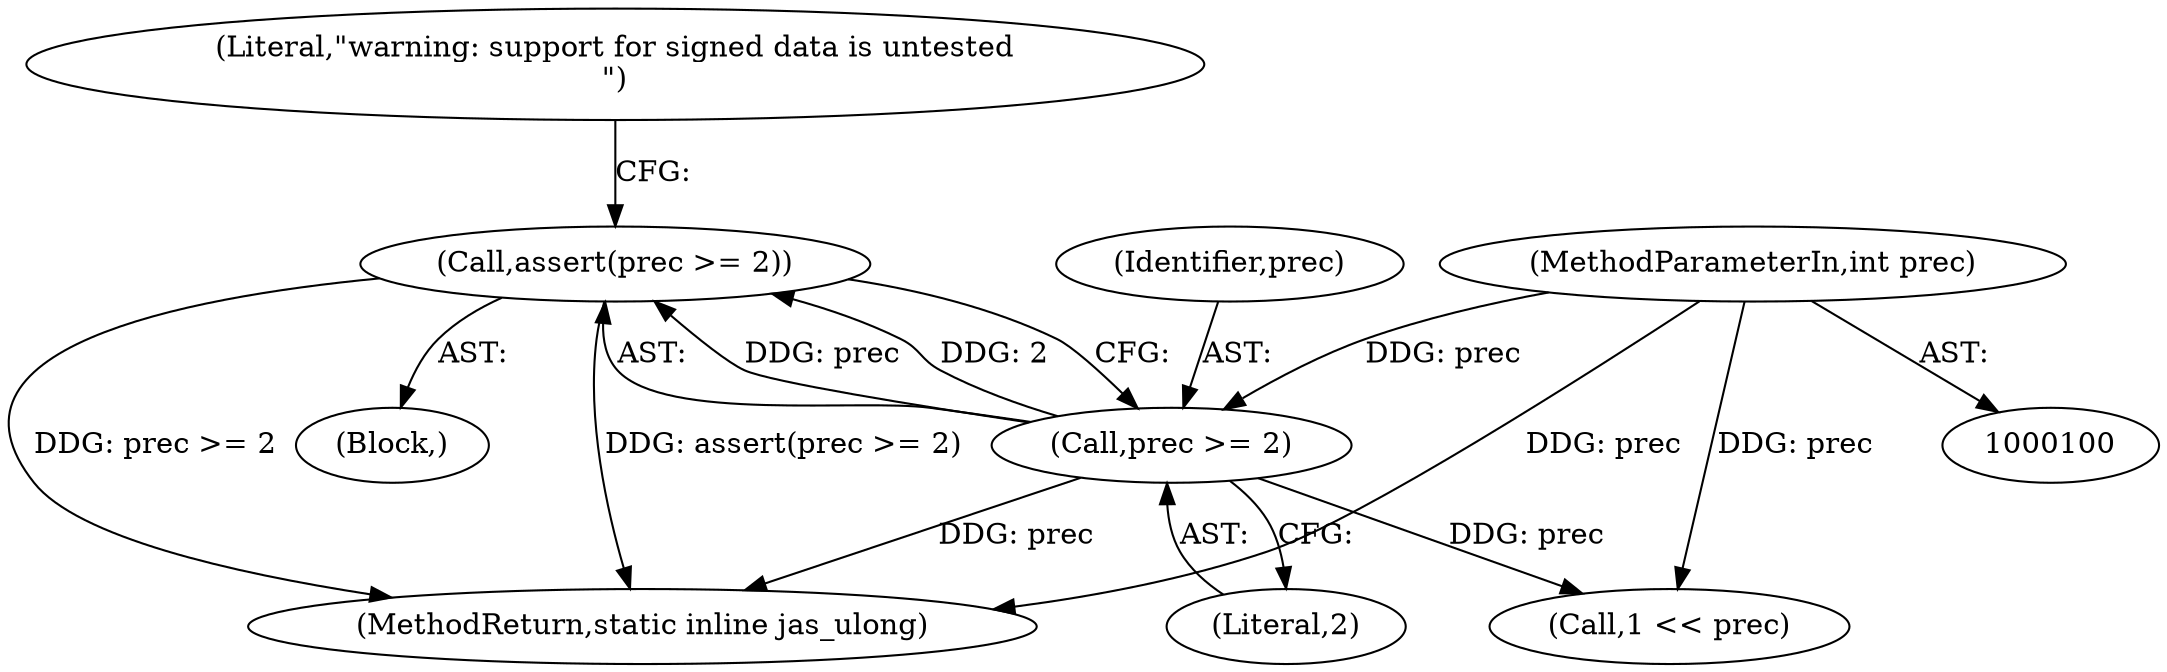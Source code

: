 digraph "0_jasper_d42b2388f7f8e0332c846675133acea151fc557a_10@API" {
"1000105" [label="(Call,assert(prec >= 2))"];
"1000106" [label="(Call,prec >= 2)"];
"1000102" [label="(MethodParameterIn,int prec)"];
"1000106" [label="(Call,prec >= 2)"];
"1000108" [label="(Literal,2)"];
"1000107" [label="(Identifier,prec)"];
"1000102" [label="(MethodParameterIn,int prec)"];
"1000105" [label="(Call,assert(prec >= 2))"];
"1000130" [label="(Call,1 << prec)"];
"1000141" [label="(MethodReturn,static inline jas_ulong)"];
"1000110" [label="(Literal,\"warning: support for signed data is untested\n\")"];
"1000103" [label="(Block,)"];
"1000105" -> "1000103"  [label="AST: "];
"1000105" -> "1000106"  [label="CFG: "];
"1000106" -> "1000105"  [label="AST: "];
"1000110" -> "1000105"  [label="CFG: "];
"1000105" -> "1000141"  [label="DDG: assert(prec >= 2)"];
"1000105" -> "1000141"  [label="DDG: prec >= 2"];
"1000106" -> "1000105"  [label="DDG: prec"];
"1000106" -> "1000105"  [label="DDG: 2"];
"1000106" -> "1000108"  [label="CFG: "];
"1000107" -> "1000106"  [label="AST: "];
"1000108" -> "1000106"  [label="AST: "];
"1000106" -> "1000141"  [label="DDG: prec"];
"1000102" -> "1000106"  [label="DDG: prec"];
"1000106" -> "1000130"  [label="DDG: prec"];
"1000102" -> "1000100"  [label="AST: "];
"1000102" -> "1000141"  [label="DDG: prec"];
"1000102" -> "1000130"  [label="DDG: prec"];
}
